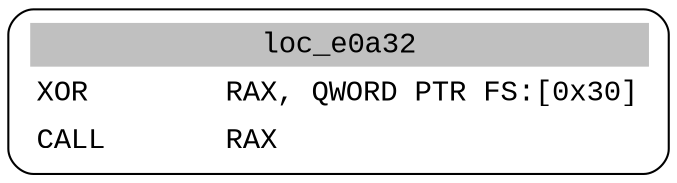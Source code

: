 digraph asm_graph {
1941 [
shape="Mrecord" fontname="Courier New"label =<<table border="0" cellborder="0" cellpadding="3"><tr><td align="center" colspan="2" bgcolor="grey">loc_e0a32</td></tr><tr><td align="left">XOR        RAX, QWORD PTR FS:[0x30]</td></tr><tr><td align="left">CALL       RAX</td></tr></table>> ];
}